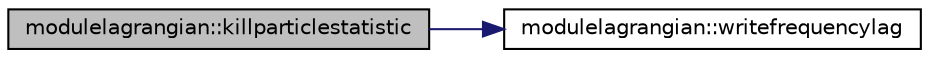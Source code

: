 digraph "modulelagrangian::killparticlestatistic"
{
 // LATEX_PDF_SIZE
  edge [fontname="Helvetica",fontsize="10",labelfontname="Helvetica",labelfontsize="10"];
  node [fontname="Helvetica",fontsize="10",shape=record];
  rankdir="LR";
  Node1 [label="modulelagrangian::killparticlestatistic",height=0.2,width=0.4,color="black", fillcolor="grey75", style="filled", fontcolor="black",tooltip=" "];
  Node1 -> Node2 [color="midnightblue",fontsize="10",style="solid",fontname="Helvetica"];
  Node2 [label="modulelagrangian::writefrequencylag",height=0.2,width=0.4,color="black", fillcolor="white", style="filled",URL="$namespacemodulelagrangian.html#a73f212ed028e8e36231a715754b12d20",tooltip=" "];
}
